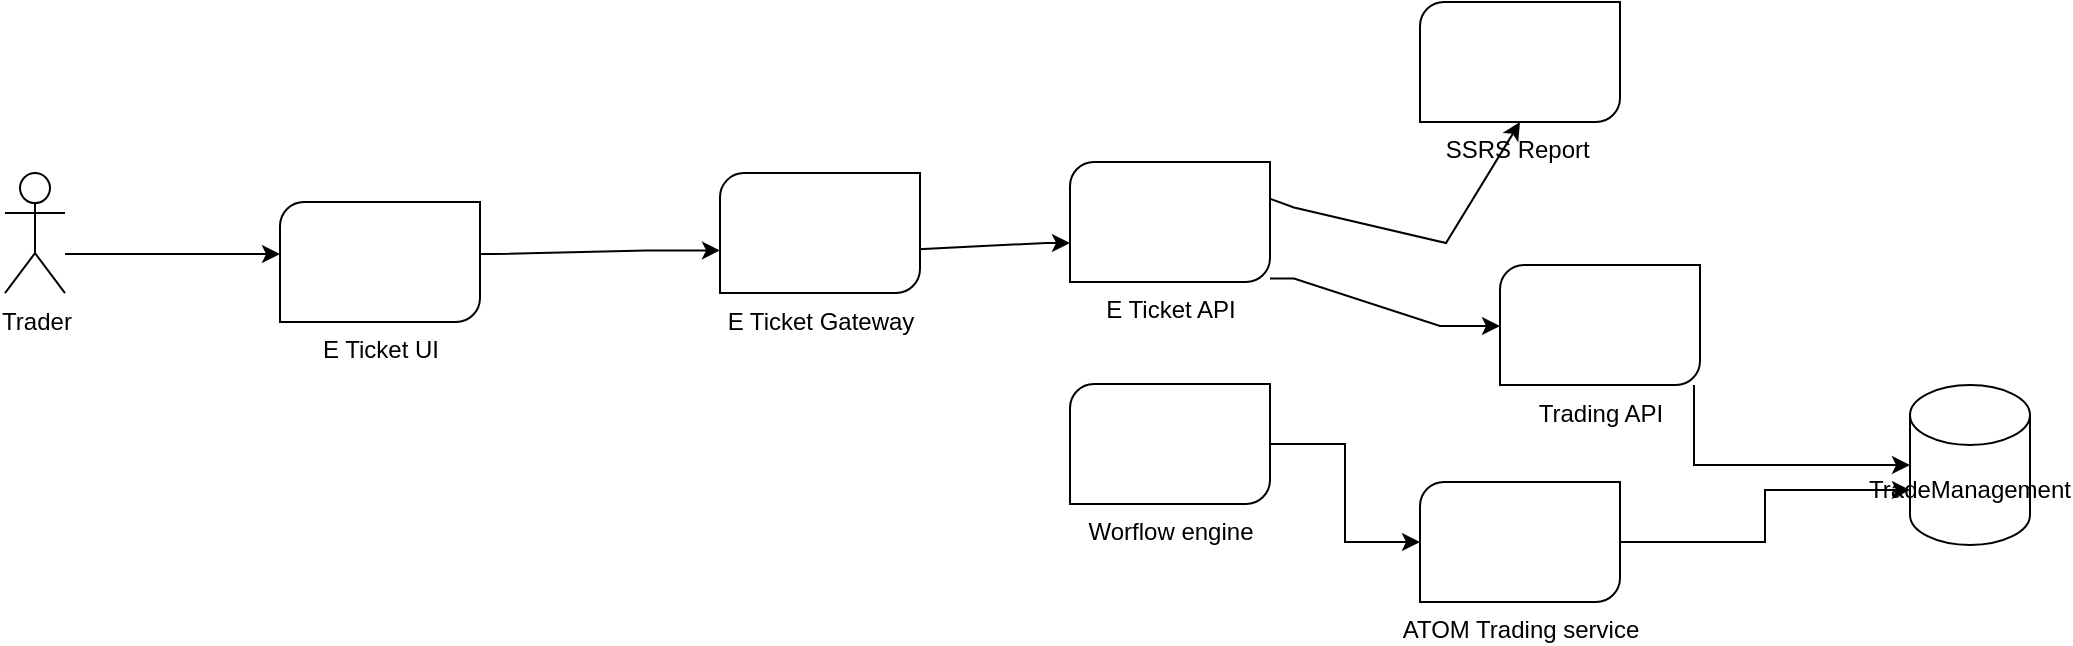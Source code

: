 <mxfile version="17.4.0" type="github" pages="2"><diagram id="cdFLFHhvs3WtqILZuEGL" name="E Ticket"><mxGraphModel dx="978" dy="1645" grid="1" gridSize="10" guides="1" tooltips="1" connect="1" arrows="1" fold="1" page="1" pageScale="1" pageWidth="850" pageHeight="1100" math="0" shadow="0"><root><mxCell id="0"/><mxCell id="1" parent="0"/><mxCell id="v-nKt9xh3OP5M9767R_m-2" value="TradeManagement" style="shape=cylinder3;whiteSpace=wrap;html=1;boundedLbl=1;backgroundOutline=1;size=15;" vertex="1" parent="1"><mxGeometry x="955" y="111.5" width="60" height="80" as="geometry"/></mxCell><mxCell id="v-nKt9xh3OP5M9767R_m-23" value="" style="edgeStyle=orthogonalEdgeStyle;rounded=0;orthogonalLoop=1;jettySize=auto;html=1;noEdgeStyle=1;orthogonal=1;" edge="1" parent="1" source="v-nKt9xh3OP5M9767R_m-3" target="v-nKt9xh3OP5M9767R_m-5"><mxGeometry relative="1" as="geometry"><Array as="points"><mxPoint x="47" y="46.056"/><mxPoint x="123" y="46.056"/></Array></mxGeometry></mxCell><mxCell id="v-nKt9xh3OP5M9767R_m-3" value="Trader" style="shape=umlActor;verticalLabelPosition=bottom;verticalAlign=top;html=1;outlineConnect=0;" vertex="1" parent="1"><mxGeometry x="2.5" y="5.556" width="30" height="60" as="geometry"/></mxCell><mxCell id="v-nKt9xh3OP5M9767R_m-24" value="" style="edgeStyle=orthogonalEdgeStyle;rounded=0;orthogonalLoop=1;jettySize=auto;html=1;noEdgeStyle=1;orthogonal=1;" edge="1" parent="1" source="v-nKt9xh3OP5M9767R_m-5" target="v-nKt9xh3OP5M9767R_m-6"><mxGeometry relative="1" as="geometry"><Array as="points"><mxPoint x="247" y="46.056"/><mxPoint x="323" y="44.204"/></Array></mxGeometry></mxCell><mxCell id="v-nKt9xh3OP5M9767R_m-5" value="E Ticket UI" style="verticalLabelPosition=bottom;verticalAlign=top;html=1;shape=mxgraph.basic.diag_round_rect;dx=6;" vertex="1" parent="1"><mxGeometry x="140" y="19.996" width="100" height="60" as="geometry"/></mxCell><mxCell id="v-nKt9xh3OP5M9767R_m-25" value="" style="edgeStyle=orthogonalEdgeStyle;rounded=0;orthogonalLoop=1;jettySize=auto;html=1;noEdgeStyle=1;orthogonal=1;" edge="1" parent="1" source="v-nKt9xh3OP5M9767R_m-6" target="v-nKt9xh3OP5M9767R_m-9"><mxGeometry relative="1" as="geometry"><Array as="points"><mxPoint x="447" y="44.204"/><mxPoint x="523" y="40.5"/></Array></mxGeometry></mxCell><mxCell id="v-nKt9xh3OP5M9767R_m-6" value="E Ticket Gateway" style="verticalLabelPosition=bottom;verticalAlign=top;html=1;shape=mxgraph.basic.diag_round_rect;dx=6;" vertex="1" parent="1"><mxGeometry x="360" y="5.554" width="100" height="60" as="geometry"/></mxCell><mxCell id="v-nKt9xh3OP5M9767R_m-8" value="SSRS Report&amp;nbsp;" style="verticalLabelPosition=bottom;verticalAlign=top;html=1;shape=mxgraph.basic.diag_round_rect;dx=6;" vertex="1" parent="1"><mxGeometry x="710" y="-80" width="100" height="60" as="geometry"/></mxCell><mxCell id="v-nKt9xh3OP5M9767R_m-22" style="edgeStyle=orthogonalEdgeStyle;rounded=0;orthogonalLoop=1;jettySize=auto;html=1;exitX=0.5;exitY=0;exitDx=0;exitDy=0;exitPerimeter=0;entryX=0.5;entryY=1;entryDx=0;entryDy=0;entryPerimeter=0;noEdgeStyle=1;orthogonal=1;" edge="1" parent="1" source="v-nKt9xh3OP5M9767R_m-9" target="v-nKt9xh3OP5M9767R_m-8"><mxGeometry relative="1" as="geometry"><Array as="points"><mxPoint x="647" y="22.75"/><mxPoint x="723" y="40.5"/></Array></mxGeometry></mxCell><mxCell id="v-nKt9xh3OP5M9767R_m-26" value="" style="edgeStyle=orthogonalEdgeStyle;rounded=0;orthogonalLoop=1;jettySize=auto;html=1;noEdgeStyle=1;orthogonal=1;" edge="1" parent="1" source="v-nKt9xh3OP5M9767R_m-9" target="v-nKt9xh3OP5M9767R_m-11"><mxGeometry relative="1" as="geometry"><Array as="points"><mxPoint x="647" y="58.25"/><mxPoint x="720" y="82"/></Array></mxGeometry></mxCell><mxCell id="v-nKt9xh3OP5M9767R_m-9" value="E Ticket API" style="verticalLabelPosition=bottom;verticalAlign=top;html=1;shape=mxgraph.basic.diag_round_rect;dx=6;" vertex="1" parent="1"><mxGeometry x="535" width="100" height="60" as="geometry"/></mxCell><mxCell id="v-nKt9xh3OP5M9767R_m-32" value="" style="edgeStyle=orthogonalEdgeStyle;rounded=0;orthogonalLoop=1;jettySize=auto;html=1;" edge="1" parent="1" source="v-nKt9xh3OP5M9767R_m-10" target="v-nKt9xh3OP5M9767R_m-31"><mxGeometry relative="1" as="geometry"/></mxCell><mxCell id="v-nKt9xh3OP5M9767R_m-10" value="Worflow engine" style="verticalLabelPosition=bottom;verticalAlign=top;html=1;shape=mxgraph.basic.diag_round_rect;dx=6;" vertex="1" parent="1"><mxGeometry x="535" y="111.0" width="100" height="60" as="geometry"/></mxCell><mxCell id="v-nKt9xh3OP5M9767R_m-27" value="" style="edgeStyle=orthogonalEdgeStyle;rounded=0;orthogonalLoop=1;jettySize=auto;html=1;noEdgeStyle=1;orthogonal=1;" edge="1" parent="1" source="v-nKt9xh3OP5M9767R_m-11" target="v-nKt9xh3OP5M9767R_m-2"><mxGeometry relative="1" as="geometry"><Array as="points"><mxPoint x="847" y="151.5"/><mxPoint x="923" y="151.5"/></Array></mxGeometry></mxCell><mxCell id="v-nKt9xh3OP5M9767R_m-11" value="Trading API" style="verticalLabelPosition=bottom;verticalAlign=top;html=1;shape=mxgraph.basic.diag_round_rect;dx=6;" vertex="1" parent="1"><mxGeometry x="750" y="51.5" width="100" height="60" as="geometry"/></mxCell><mxCell id="v-nKt9xh3OP5M9767R_m-33" style="edgeStyle=orthogonalEdgeStyle;rounded=0;orthogonalLoop=1;jettySize=auto;html=1;entryX=0;entryY=0;entryDx=0;entryDy=52.5;entryPerimeter=0;" edge="1" parent="1" source="v-nKt9xh3OP5M9767R_m-31" target="v-nKt9xh3OP5M9767R_m-2"><mxGeometry relative="1" as="geometry"/></mxCell><mxCell id="v-nKt9xh3OP5M9767R_m-31" value="ATOM Trading service" style="verticalLabelPosition=bottom;verticalAlign=top;html=1;shape=mxgraph.basic.diag_round_rect;dx=6;" vertex="1" parent="1"><mxGeometry x="710" y="160.0" width="100" height="60" as="geometry"/></mxCell></root></mxGraphModel></diagram><diagram id="MNASLZrVfX2XZWR_6Hok" name="Page-2"><mxGraphModel dx="782" dy="436" grid="1" gridSize="10" guides="1" tooltips="1" connect="1" arrows="1" fold="1" page="1" pageScale="1" pageWidth="850" pageHeight="1100" math="0" shadow="0"><root><mxCell id="0"/><mxCell id="1" parent="0"/></root></mxGraphModel></diagram></mxfile>